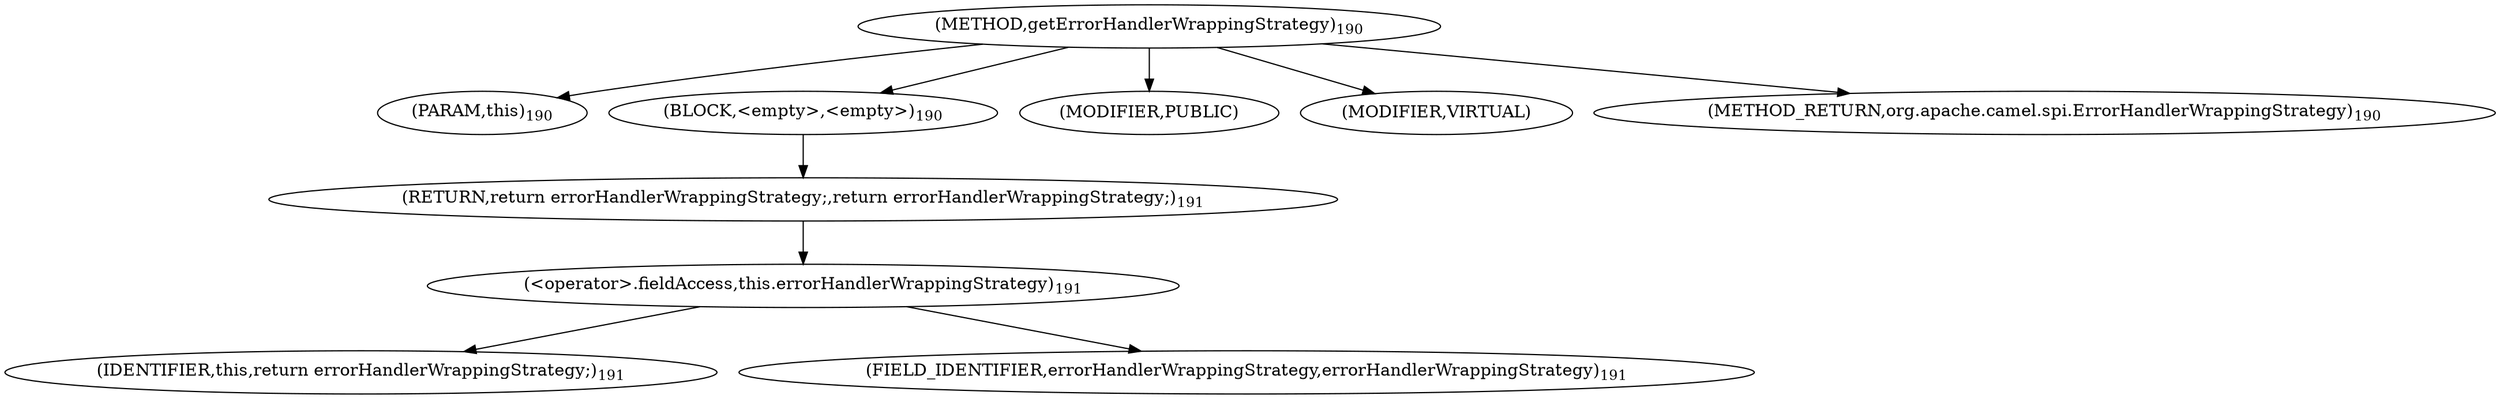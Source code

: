 digraph "getErrorHandlerWrappingStrategy" {  
"516" [label = <(METHOD,getErrorHandlerWrappingStrategy)<SUB>190</SUB>> ]
"517" [label = <(PARAM,this)<SUB>190</SUB>> ]
"518" [label = <(BLOCK,&lt;empty&gt;,&lt;empty&gt;)<SUB>190</SUB>> ]
"519" [label = <(RETURN,return errorHandlerWrappingStrategy;,return errorHandlerWrappingStrategy;)<SUB>191</SUB>> ]
"520" [label = <(&lt;operator&gt;.fieldAccess,this.errorHandlerWrappingStrategy)<SUB>191</SUB>> ]
"521" [label = <(IDENTIFIER,this,return errorHandlerWrappingStrategy;)<SUB>191</SUB>> ]
"522" [label = <(FIELD_IDENTIFIER,errorHandlerWrappingStrategy,errorHandlerWrappingStrategy)<SUB>191</SUB>> ]
"523" [label = <(MODIFIER,PUBLIC)> ]
"524" [label = <(MODIFIER,VIRTUAL)> ]
"525" [label = <(METHOD_RETURN,org.apache.camel.spi.ErrorHandlerWrappingStrategy)<SUB>190</SUB>> ]
  "516" -> "517" 
  "516" -> "518" 
  "516" -> "523" 
  "516" -> "524" 
  "516" -> "525" 
  "518" -> "519" 
  "519" -> "520" 
  "520" -> "521" 
  "520" -> "522" 
}

